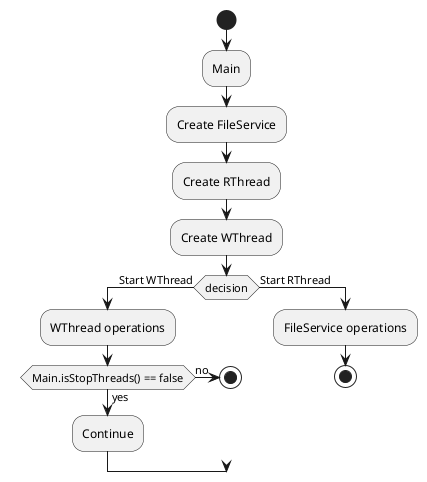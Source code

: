 @startuml

start
:Main;
:Create FileService;
:Create RThread;
:Create WThread;

if (decision) then (Start WThread)
    :WThread operations;
    if(Main.isStopThreads() == false) then (yes)
        :Continue;
        else (no)
        stop
    endif
else (Start RThread)
:FileService operations;
stop
endif

@enduml
